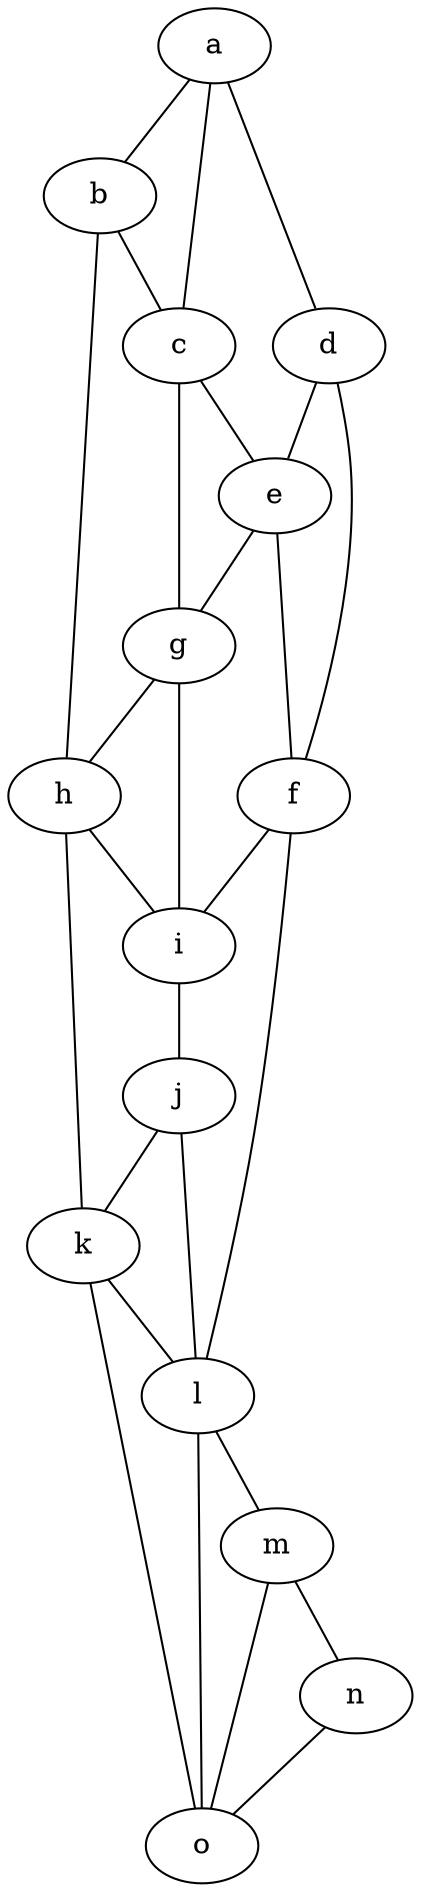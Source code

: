 graph G {
a;
b;
c;
d;
e;
f;
g;
h;
i;
j;
k;
l;
m;
n;
o;

a--b ;
b--c ;
a--c ;

d--e ;
e--f ;
d--f ;

g--h ;
h--i ;
g--i ;

j--k ;
k--l ;
j--l ;

m--n ;
n--o ;
m--o ;

a--d ;
c--e ;

b--h ;
c--g ;

e--g ;
f--i ;

f--l ;

h--k ;
i--j ;

k--o ;
l--o ;

l--m ;
}
